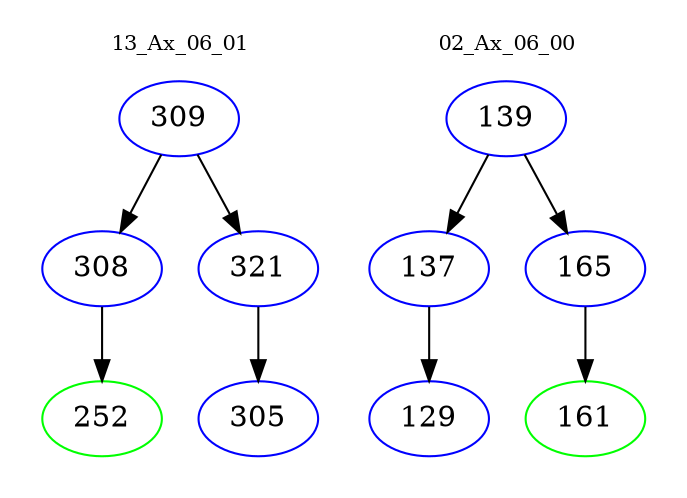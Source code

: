 digraph{
subgraph cluster_0 {
color = white
label = "13_Ax_06_01";
fontsize=10;
T0_309 [label="309", color="blue"]
T0_309 -> T0_308 [color="black"]
T0_308 [label="308", color="blue"]
T0_308 -> T0_252 [color="black"]
T0_252 [label="252", color="green"]
T0_309 -> T0_321 [color="black"]
T0_321 [label="321", color="blue"]
T0_321 -> T0_305 [color="black"]
T0_305 [label="305", color="blue"]
}
subgraph cluster_1 {
color = white
label = "02_Ax_06_00";
fontsize=10;
T1_139 [label="139", color="blue"]
T1_139 -> T1_137 [color="black"]
T1_137 [label="137", color="blue"]
T1_137 -> T1_129 [color="black"]
T1_129 [label="129", color="blue"]
T1_139 -> T1_165 [color="black"]
T1_165 [label="165", color="blue"]
T1_165 -> T1_161 [color="black"]
T1_161 [label="161", color="green"]
}
}
